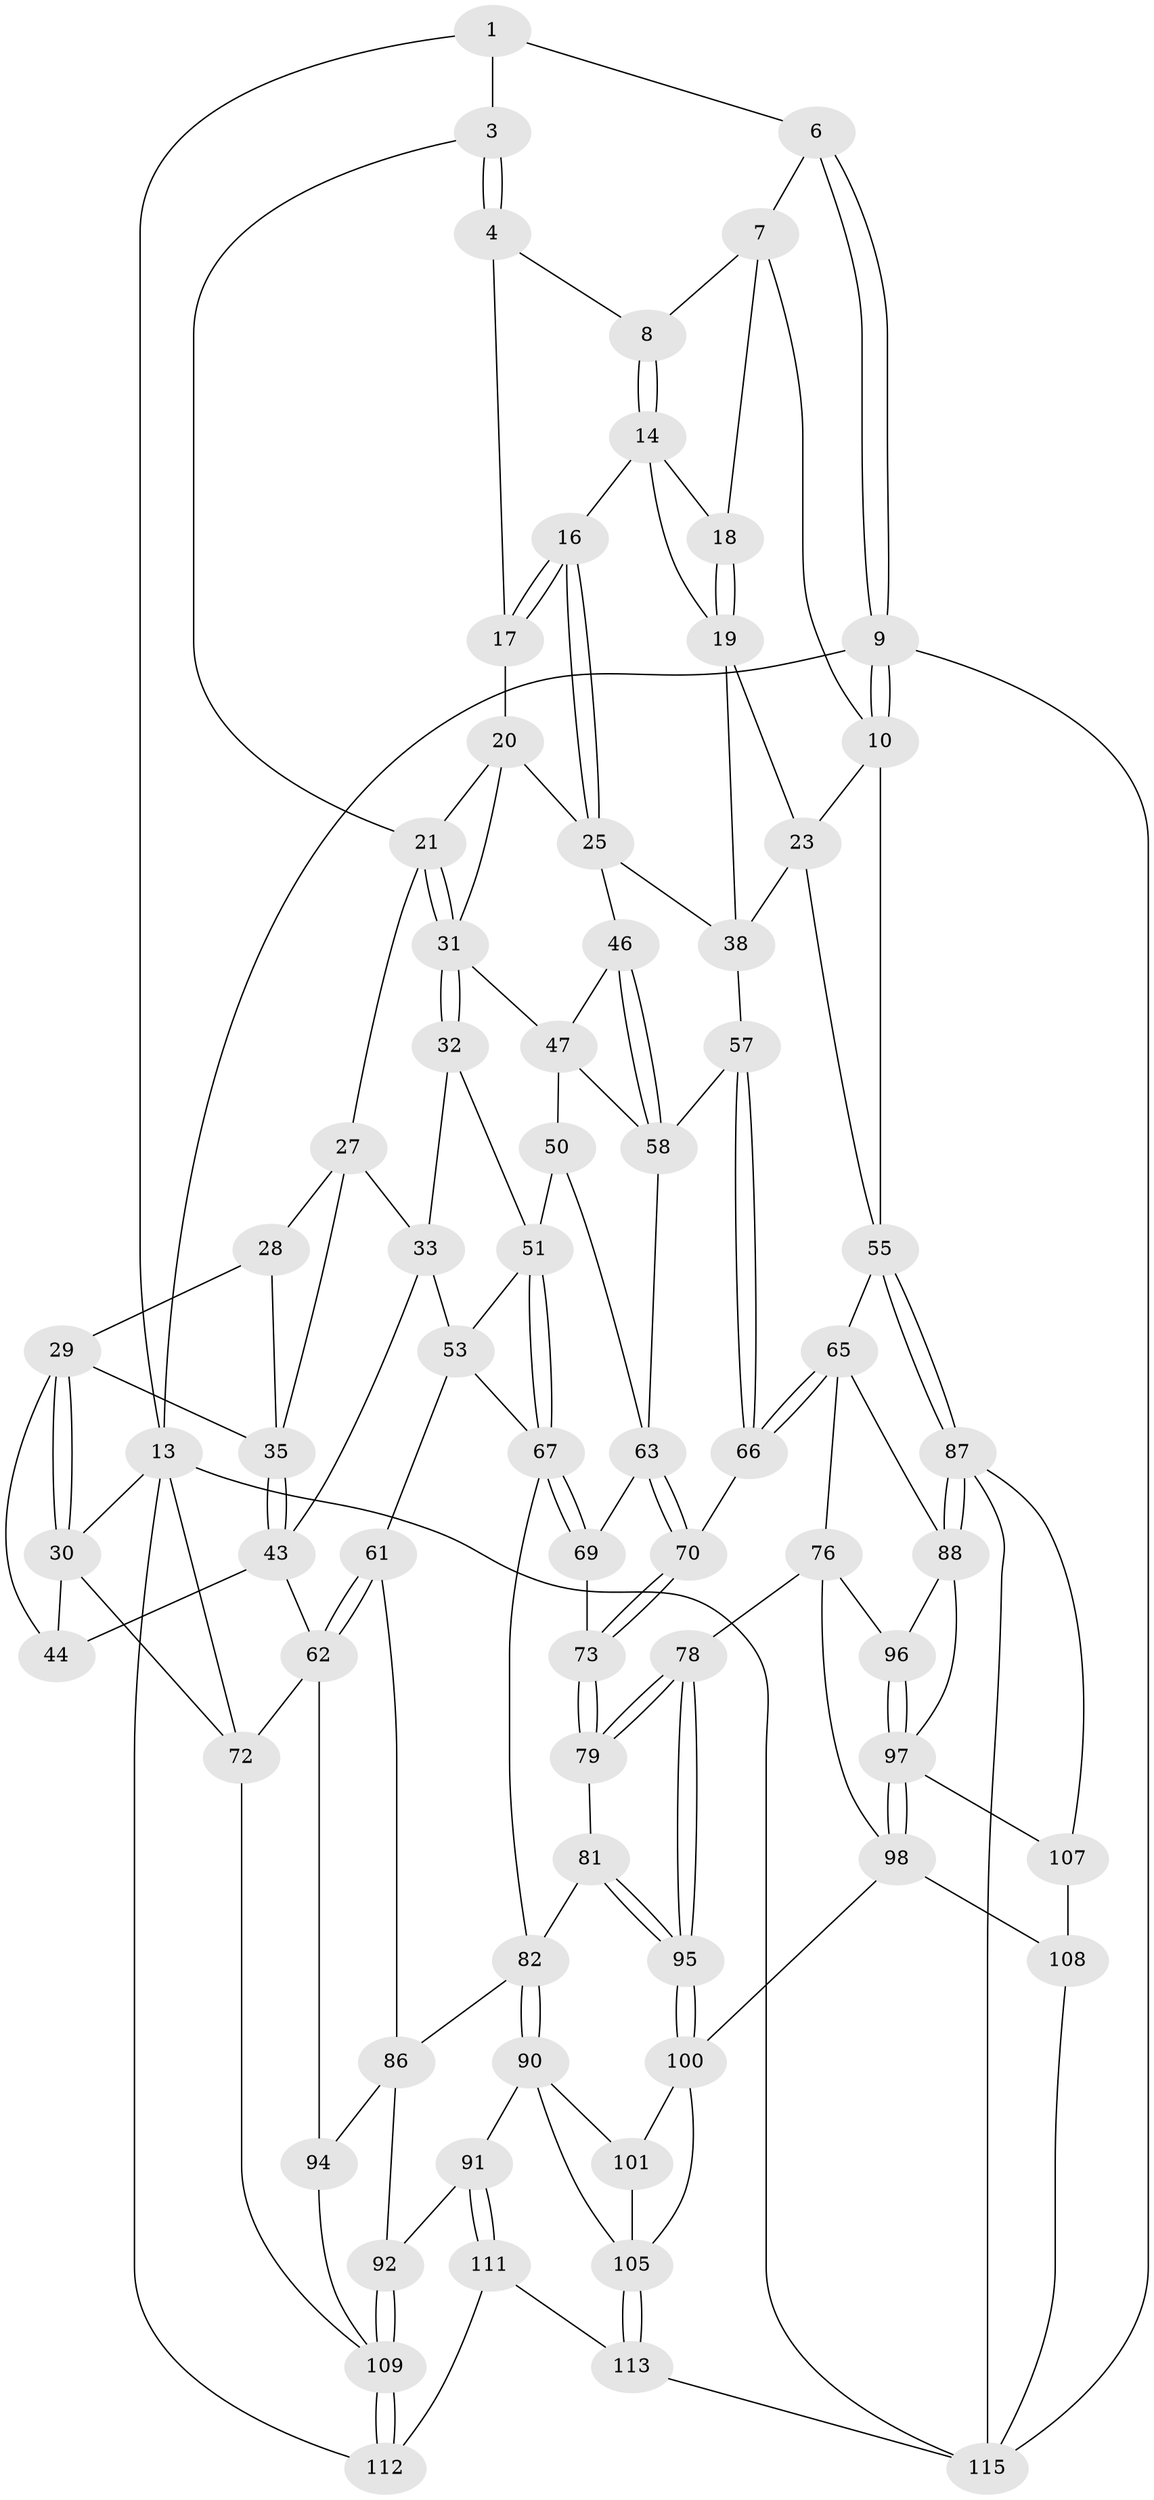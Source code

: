 // Generated by graph-tools (version 1.1) at 2025/24/03/03/25 07:24:33]
// undirected, 73 vertices, 164 edges
graph export_dot {
graph [start="1"]
  node [color=gray90,style=filled];
  1 [pos="+0.7602832987568303+0",super="+2"];
  3 [pos="+0.3410739032714312+0"];
  4 [pos="+0.6635338102237448+0.08611858613017598",super="+5"];
  6 [pos="+1+0"];
  7 [pos="+0.9307215929461741+0.019564350846456482",super="+12"];
  8 [pos="+0.842326101397442+0.08389134753894917"];
  9 [pos="+1+0"];
  10 [pos="+1+0.17451220801420453",super="+11"];
  13 [pos="+0+0",super="+85"];
  14 [pos="+0.8470582653155654+0.09725088344611238",super="+15"];
  16 [pos="+0.7098796180305619+0.22049663360348568"];
  17 [pos="+0.6687913101421602+0.14719275792996012"];
  18 [pos="+0.9027959987565066+0.13015106952521266"];
  19 [pos="+0.8396520098786381+0.26747197746928913",super="+24"];
  20 [pos="+0.5067292338004987+0.17715590929519465",super="+26"];
  21 [pos="+0.4178143052641604+0.15242431925310743",super="+22"];
  23 [pos="+1+0.2539968213761373",super="+48"];
  25 [pos="+0.6872781858560726+0.2573330618930508",super="+40"];
  27 [pos="+0.27457791642925683+0.15668369539839597",super="+34"];
  28 [pos="+0.21560239860630495+0.22117599969466373"];
  29 [pos="+0.05919831799191438+0.2491951375048412",super="+41"];
  30 [pos="+0+0.07270764635509845",super="+45"];
  31 [pos="+0.43255742850197904+0.2905806325491473",super="+37"];
  32 [pos="+0.41761650108089327+0.322347783977684"];
  33 [pos="+0.325535413575966+0.32320719189064084",super="+42"];
  35 [pos="+0.20823746409727112+0.3560257735634615",super="+36"];
  38 [pos="+0.8694178079191438+0.3414771004022637",super="+39"];
  43 [pos="+0.21535878462524682+0.3855745976154797",super="+54"];
  44 [pos="+0.08584269027301653+0.4343788079797455"];
  46 [pos="+0.687264111189007+0.39624797584199034"];
  47 [pos="+0.5960948489588115+0.3709136999246",super="+49"];
  50 [pos="+0.5543557747243154+0.42244648517564404"];
  51 [pos="+0.43102700230207375+0.4337814380428248",super="+52"];
  53 [pos="+0.33436049541065105+0.4348059436199066",super="+60"];
  55 [pos="+1+0.6007987669960213",super="+56"];
  57 [pos="+0.783322396059868+0.4190320640024325"];
  58 [pos="+0.6623463022254134+0.48944829809255513",super="+59"];
  61 [pos="+0.2277392640629352+0.5817429482412096"];
  62 [pos="+0.1945842419826775+0.5909951542431056",super="+71"];
  63 [pos="+0.6571888832331081+0.5029783633984174",super="+64"];
  65 [pos="+0.8704415218202086+0.5619019472454524",super="+75"];
  66 [pos="+0.827440574275188+0.5201280478912162"];
  67 [pos="+0.4496899926431421+0.5519676363378299",super="+68"];
  69 [pos="+0.5075600656535373+0.5606788686497686"];
  70 [pos="+0.6674098677310323+0.5384878605856476"];
  72 [pos="+0+0.6897132414553767",super="+84"];
  73 [pos="+0.6625123223993278+0.562935196162756",super="+74"];
  76 [pos="+0.8089208733583793+0.6641524567377781",super="+77"];
  78 [pos="+0.732201872980903+0.6931433481337337"];
  79 [pos="+0.6780348570471784+0.6354022191176101",super="+80"];
  81 [pos="+0.5330562560571143+0.706664032825963"];
  82 [pos="+0.47075706285896346+0.7344374606566298",super="+83"];
  86 [pos="+0.3684523197435863+0.6377094375676104",super="+93"];
  87 [pos="+1+0.7136252910141384",super="+116"];
  88 [pos="+1+0.7383381688860975",super="+89"];
  90 [pos="+0.44146732390761106+0.7863229552254327",super="+102"];
  91 [pos="+0.42601793773470326+0.7900559637499288"];
  92 [pos="+0.3889671517949695+0.7748003306335647"];
  94 [pos="+0.2089767228888859+0.7490844475531097"];
  95 [pos="+0.6325508720756972+0.7682304669233362"];
  96 [pos="+0.9843862194047222+0.7374370808157619"];
  97 [pos="+0.8921531720025933+0.7813458485218262",super="+99"];
  98 [pos="+0.8061672729143026+0.7922566626248053",super="+103"];
  100 [pos="+0.6279020287431951+0.7856423470170157",super="+104"];
  101 [pos="+0.5676925479228133+0.8095089550414104"];
  105 [pos="+0.6100559568639037+1",super="+106"];
  107 [pos="+0.9159631845759136+0.8789614115430425"];
  108 [pos="+0.8457476267904085+0.8797606618955237"];
  109 [pos="+0.25393560283493655+0.9089447805191007",super="+110"];
  111 [pos="+0.39236254588266284+0.8557572991154445",super="+114"];
  112 [pos="+0.26557499830867526+0.9240988492239796",super="+118"];
  113 [pos="+0.599340085086031+1"];
  115 [pos="+1+1",super="+117"];
  1 -- 6;
  1 -- 3;
  1 -- 13;
  3 -- 4;
  3 -- 4;
  3 -- 21;
  4 -- 17;
  4 -- 8;
  6 -- 7;
  6 -- 9;
  6 -- 9;
  7 -- 8;
  7 -- 10;
  7 -- 18;
  8 -- 14;
  8 -- 14;
  9 -- 10;
  9 -- 10;
  9 -- 13;
  9 -- 115;
  10 -- 55;
  10 -- 23;
  13 -- 30;
  13 -- 115;
  13 -- 72;
  13 -- 112;
  14 -- 18;
  14 -- 16;
  14 -- 19;
  16 -- 17;
  16 -- 17;
  16 -- 25;
  16 -- 25;
  17 -- 20;
  18 -- 19;
  18 -- 19;
  19 -- 38;
  19 -- 23;
  20 -- 21;
  20 -- 25;
  20 -- 31;
  21 -- 31;
  21 -- 31;
  21 -- 27;
  23 -- 55;
  23 -- 38;
  25 -- 46;
  25 -- 38;
  27 -- 28;
  27 -- 33;
  27 -- 35;
  28 -- 29;
  28 -- 35;
  29 -- 30;
  29 -- 30;
  29 -- 44;
  29 -- 35;
  30 -- 72;
  30 -- 44;
  31 -- 32;
  31 -- 32;
  31 -- 47;
  32 -- 33;
  32 -- 51;
  33 -- 43;
  33 -- 53;
  35 -- 43;
  35 -- 43;
  38 -- 57;
  43 -- 44;
  43 -- 62;
  46 -- 47;
  46 -- 58;
  46 -- 58;
  47 -- 50;
  47 -- 58;
  50 -- 51;
  50 -- 63;
  51 -- 67;
  51 -- 67;
  51 -- 53;
  53 -- 61;
  53 -- 67;
  55 -- 87;
  55 -- 87;
  55 -- 65;
  57 -- 58;
  57 -- 66;
  57 -- 66;
  58 -- 63;
  61 -- 62;
  61 -- 62;
  61 -- 86;
  62 -- 72;
  62 -- 94;
  63 -- 70;
  63 -- 70;
  63 -- 69;
  65 -- 66;
  65 -- 66;
  65 -- 76;
  65 -- 88;
  66 -- 70;
  67 -- 69;
  67 -- 69;
  67 -- 82;
  69 -- 73;
  70 -- 73;
  70 -- 73;
  72 -- 109;
  73 -- 79 [weight=2];
  73 -- 79;
  76 -- 96;
  76 -- 98;
  76 -- 78;
  78 -- 79;
  78 -- 79;
  78 -- 95;
  78 -- 95;
  79 -- 81;
  81 -- 82;
  81 -- 95;
  81 -- 95;
  82 -- 90;
  82 -- 90;
  82 -- 86;
  86 -- 94;
  86 -- 92;
  87 -- 88;
  87 -- 88;
  87 -- 115;
  87 -- 107;
  88 -- 97;
  88 -- 96;
  90 -- 91;
  90 -- 105;
  90 -- 101;
  91 -- 92;
  91 -- 111;
  91 -- 111;
  92 -- 109;
  92 -- 109;
  94 -- 109;
  95 -- 100;
  95 -- 100;
  96 -- 97;
  96 -- 97;
  97 -- 98;
  97 -- 98;
  97 -- 107;
  98 -- 108;
  98 -- 100;
  100 -- 101;
  100 -- 105;
  101 -- 105;
  105 -- 113;
  105 -- 113;
  107 -- 108;
  108 -- 115;
  109 -- 112;
  109 -- 112;
  111 -- 112 [weight=2];
  111 -- 113;
  113 -- 115;
}
